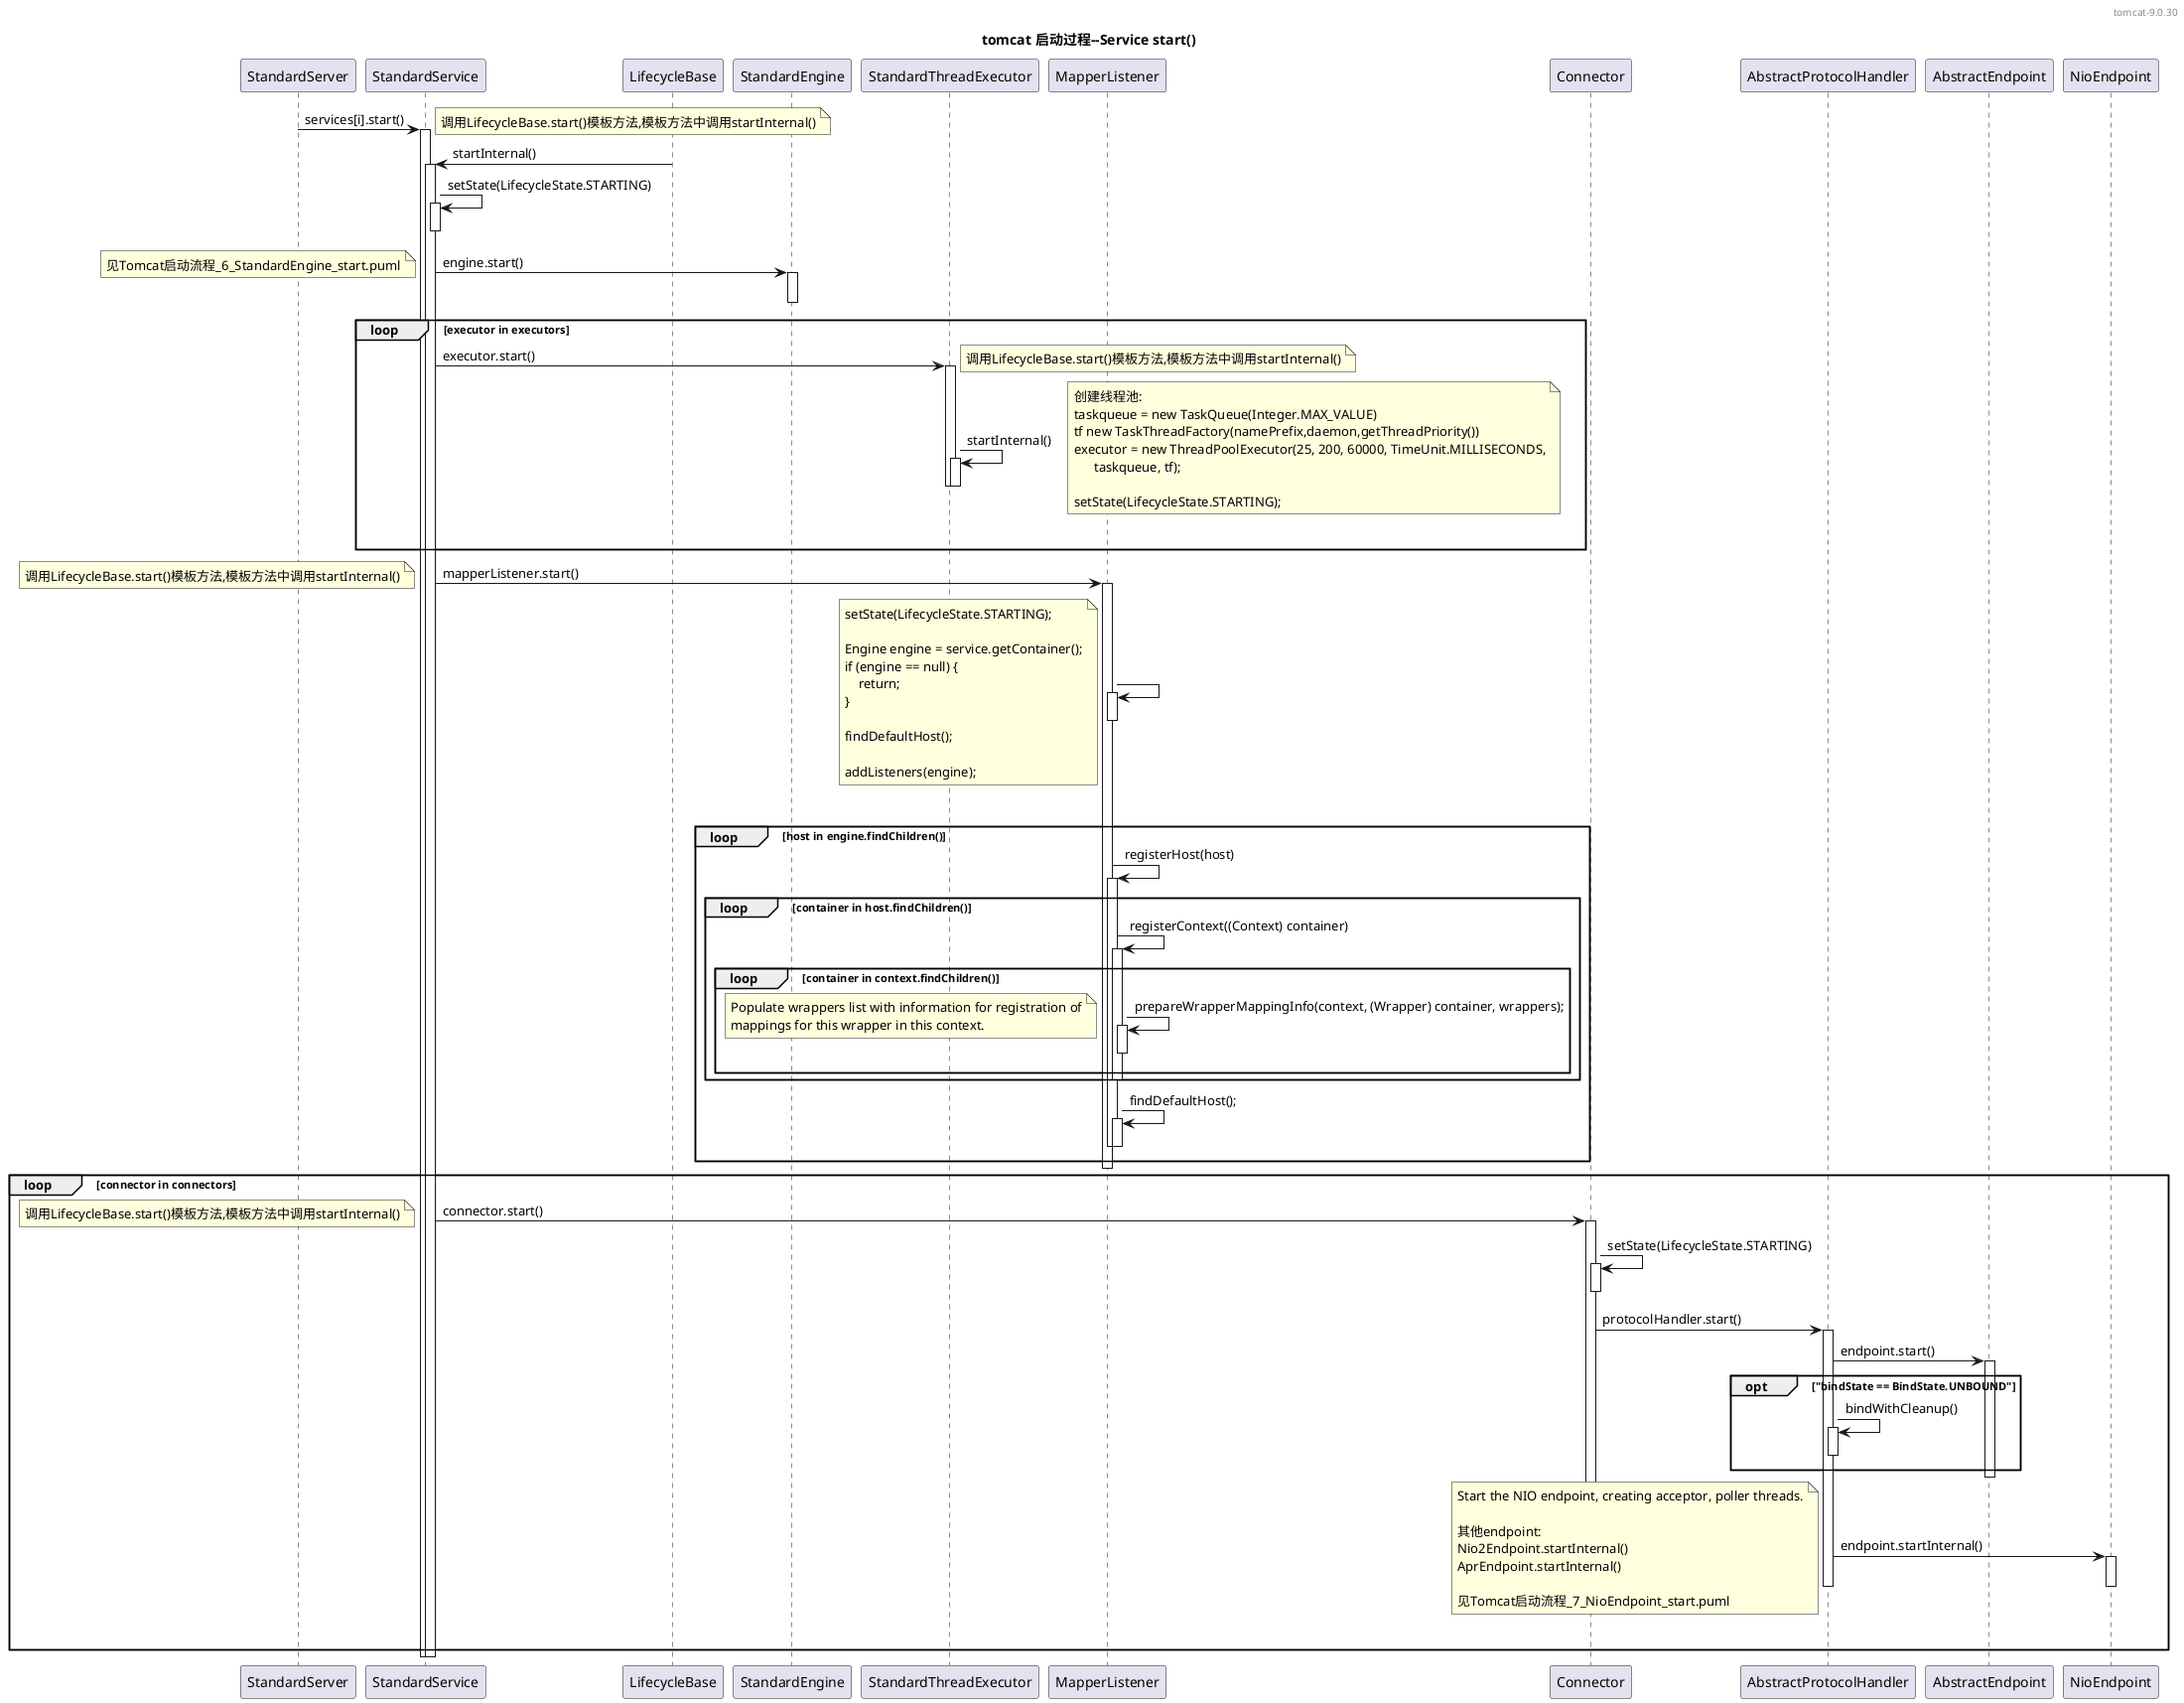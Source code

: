 @startuml

header tomcat-9.0.30

title tomcat 启动过程--Service start()

StandardServer -> StandardService++: services[i].start()
    note right
        调用LifecycleBase.start()模板方法,模板方法中调用startInternal()
    end note
    LifecycleBase -> StandardService++: startInternal()
        StandardService -> StandardService++: setState(LifecycleState.STARTING)
        deactivate StandardService

        StandardService -> StandardEngine++: engine.start()
            note left
            见Tomcat启动流程_6_StandardEngine_start.puml
            end note
        deactivate StandardEngine

        loop executor in executors
            StandardService -> StandardThreadExecutor++: executor.start()
                note right
                    调用LifecycleBase.start()模板方法,模板方法中调用startInternal()
                end note

                StandardThreadExecutor -> StandardThreadExecutor++: startInternal()
                    note right
                        创建线程池:
                        taskqueue = new TaskQueue(Integer.MAX_VALUE)
                        tf new TaskThreadFactory(namePrefix,daemon,getThreadPriority())
                        executor = new ThreadPoolExecutor(25, 200, 60000, TimeUnit.MILLISECONDS,
                              taskqueue, tf);

                        setState(LifecycleState.STARTING);
                    end note
                deactivate StandardThreadExecutor
            deactivate StandardThreadExecutor
        end loop

        StandardService -> MapperListener++: mapperListener.start()
            note left
                调用LifecycleBase.start()模板方法,模板方法中调用startInternal()
            end note

            MapperListener -> MapperListener++
                note left
                    setState(LifecycleState.STARTING);

                    Engine engine = service.getContainer();
                    if (engine == null) {
                        return;
                    }

                    findDefaultHost();

                    addListeners(engine);
                end note
            deactivate MapperListener

            loop host in engine.findChildren()
                MapperListener -> MapperListener++: registerHost(host)
                    loop container in host.findChildren()
                        MapperListener -> MapperListener++:  registerContext((Context) container)
                            loop container in context.findChildren()
                                MapperListener -> MapperListener++:  prepareWrapperMappingInfo(context, (Wrapper) container, wrappers);
                                    note left
                                    Populate wrappers list with information for registration of
                                    mappings for this wrapper in this context.
                                    end note
                                deactivate MapperListener
                            end loop
                        deactivate MapperListener
                    end loop

                    MapperListener -> MapperListener++: findDefaultHost();
                    deactivate MapperListener
                deactivate MapperListener
            end loop
        deactivate MapperListener

        loop connector in connectors
            StandardService -> Connector++: connector.start()
                note left
                    调用LifecycleBase.start()模板方法,模板方法中调用startInternal()
                end note
                Connector -> Connector++: setState(LifecycleState.STARTING)
                deactivate Connector

                Connector -> AbstractProtocolHandler++: protocolHandler.start()
                    AbstractProtocolHandler -> AbstractEndpoint++: endpoint.start()
                    opt "bindState == BindState.UNBOUND"
                        AbstractProtocolHandler -> AbstractProtocolHandler++: bindWithCleanup()
                        deactivate AbstractProtocolHandler
                    end opt
                    deactivate AbstractEndpoint

                    AbstractProtocolHandler -> NioEndpoint++: endpoint.startInternal()
                        note left
                            Start the NIO endpoint, creating acceptor, poller threads.

                            其他endpoint:
                            Nio2Endpoint.startInternal()
                            AprEndpoint.startInternal()

                            见Tomcat启动流程_7_NioEndpoint_start.puml
                        end note
                    deactivate NioEndpoint
                deactivate AbstractProtocolHandler
            deactivate Connector
        end loop
    deactivate StandardService
deactivate StandardService



@enduml